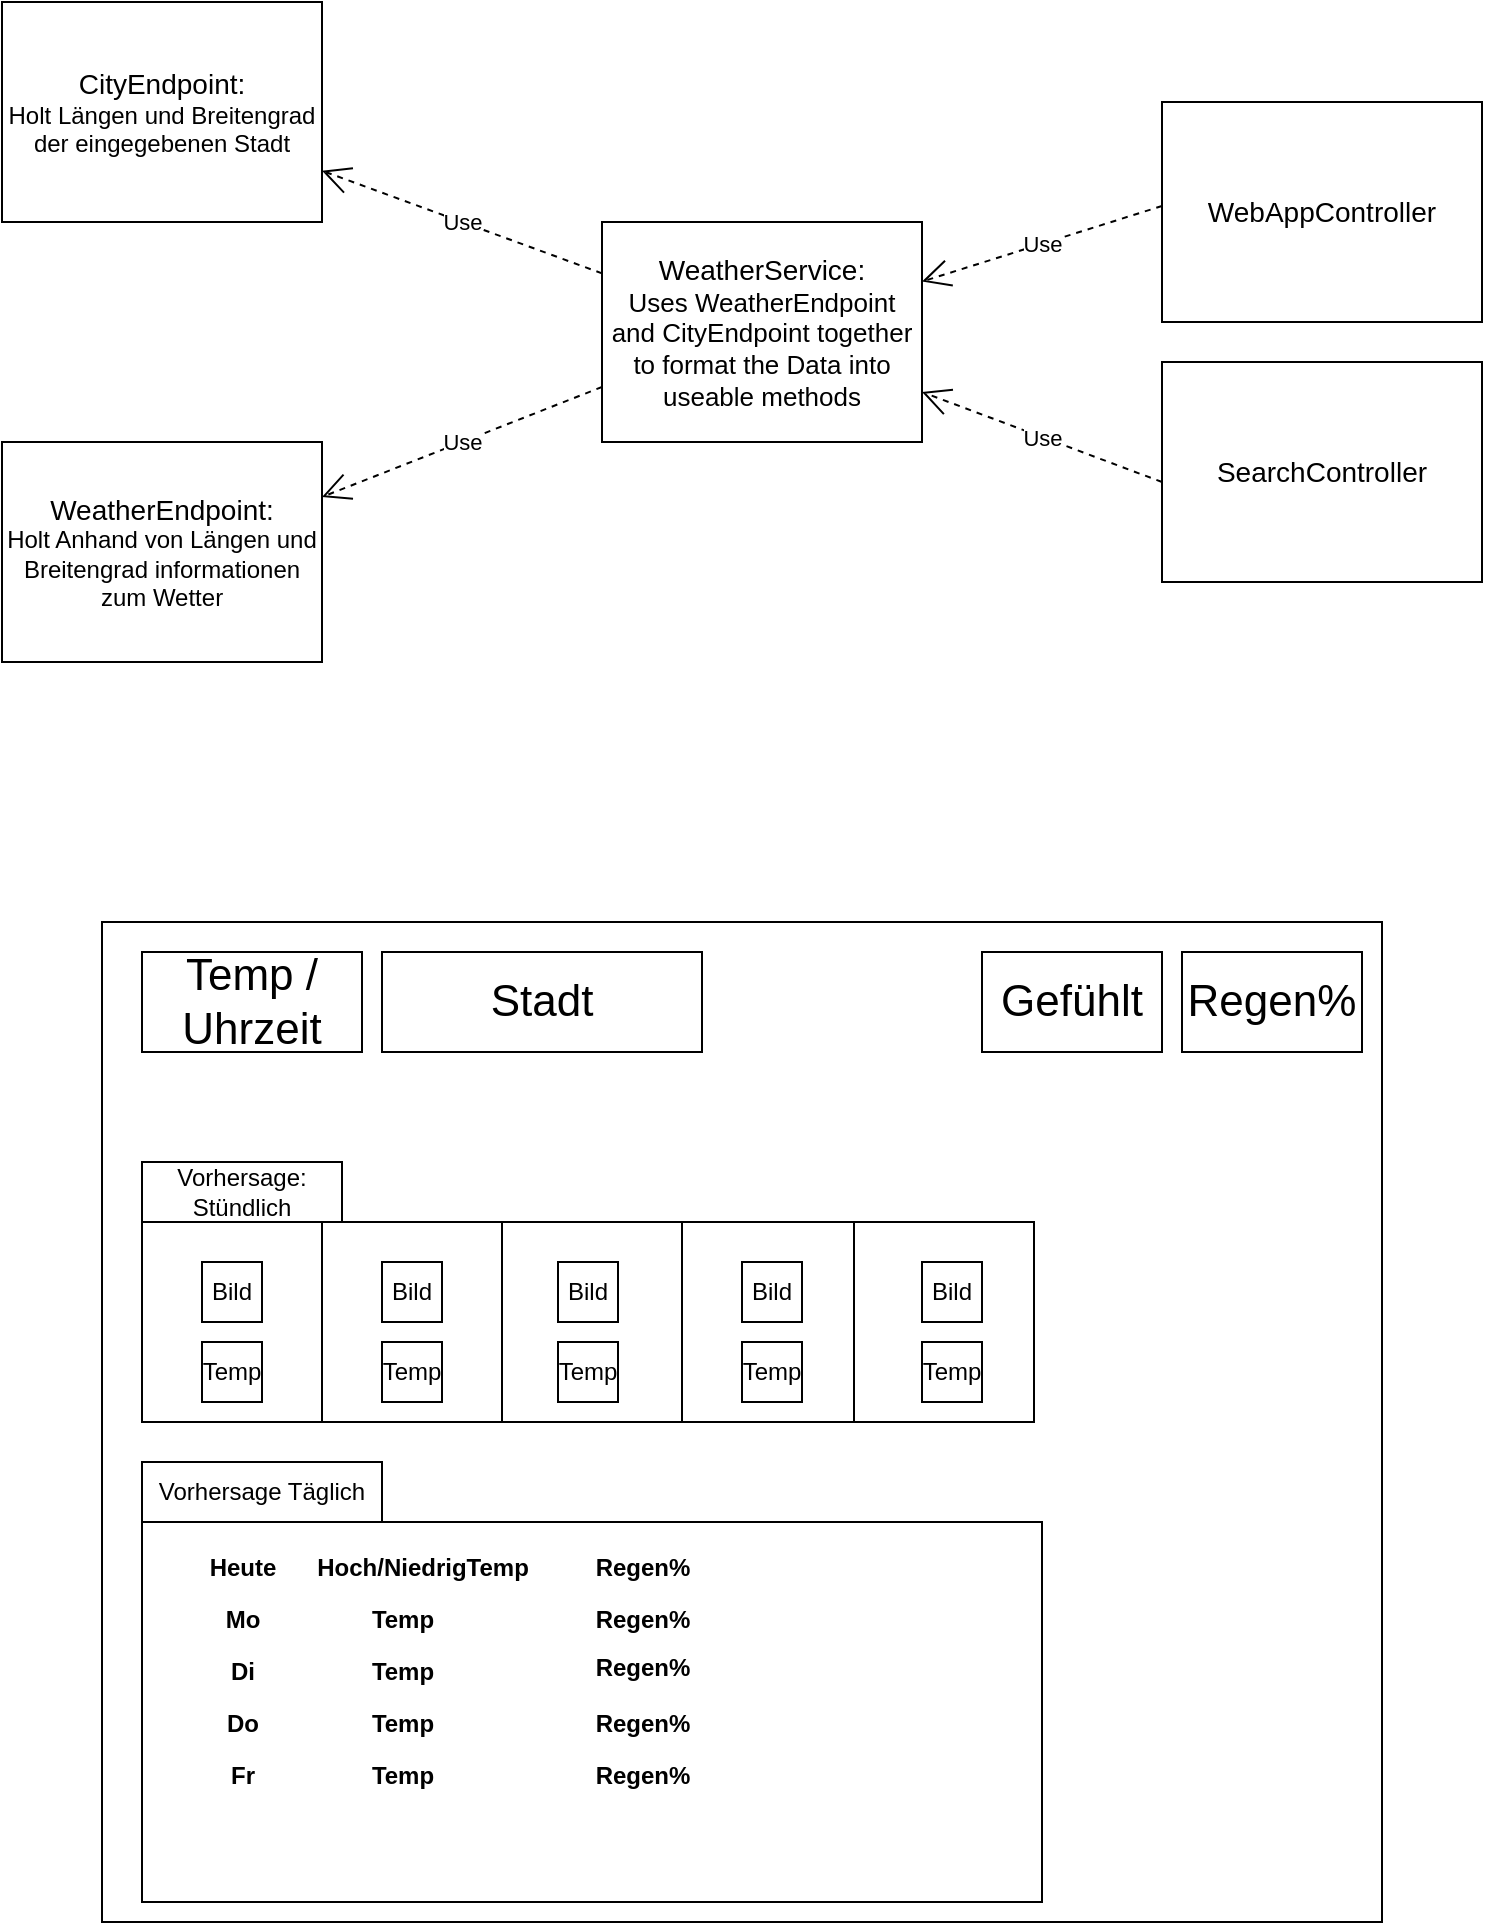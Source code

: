 <mxfile version="24.6.3" type="device">
  <diagram name="Seite-1" id="cd1SYrcaDmPCXQ9frE4y">
    <mxGraphModel dx="1393" dy="758" grid="1" gridSize="10" guides="1" tooltips="1" connect="1" arrows="1" fold="1" page="1" pageScale="1" pageWidth="827" pageHeight="1169" math="0" shadow="0">
      <root>
        <mxCell id="0" />
        <mxCell id="1" parent="0" />
        <mxCell id="rQm5PKmlF0nse6cL3SRx-5" value="&lt;div style=&quot;&quot;&gt;&lt;span style=&quot;font-size: 14px;&quot;&gt;CityEndpoint:&lt;/span&gt;&lt;br&gt;&lt;font style=&quot;font-size: 12px;&quot;&gt;Holt Längen und Breitengrad der eingegebenen Stadt&lt;/font&gt;&lt;/div&gt;" style="html=1;whiteSpace=wrap;" vertex="1" parent="1">
          <mxGeometry x="44" y="110" width="160" height="110" as="geometry" />
        </mxCell>
        <mxCell id="rQm5PKmlF0nse6cL3SRx-6" value="&lt;div style=&quot;&quot;&gt;&lt;font style=&quot;font-size: 14px;&quot;&gt;WeatherEndpoint:&lt;/font&gt;&lt;/div&gt;&lt;div style=&quot;&quot;&gt;&lt;font style=&quot;font-size: 12px;&quot;&gt;Holt Anhand von Längen und Breitengrad informationen zum Wetter&lt;/font&gt;&lt;/div&gt;" style="html=1;whiteSpace=wrap;" vertex="1" parent="1">
          <mxGeometry x="44" y="330" width="160" height="110" as="geometry" />
        </mxCell>
        <mxCell id="rQm5PKmlF0nse6cL3SRx-7" value="&lt;div style=&quot;&quot;&gt;&lt;span style=&quot;font-size: 14px;&quot;&gt;WebAppController&lt;br&gt;&lt;/span&gt;&lt;/div&gt;" style="html=1;whiteSpace=wrap;" vertex="1" parent="1">
          <mxGeometry x="624" y="160" width="160" height="110" as="geometry" />
        </mxCell>
        <mxCell id="rQm5PKmlF0nse6cL3SRx-8" value="&lt;div style=&quot;&quot;&gt;&lt;span style=&quot;font-size: 14px;&quot;&gt;SearchController&lt;br&gt;&lt;/span&gt;&lt;/div&gt;" style="html=1;whiteSpace=wrap;" vertex="1" parent="1">
          <mxGeometry x="624" y="290" width="160" height="110" as="geometry" />
        </mxCell>
        <mxCell id="rQm5PKmlF0nse6cL3SRx-9" value="&lt;div style=&quot;&quot;&gt;&lt;span style=&quot;font-size: 14px;&quot;&gt;WeatherService:&lt;/span&gt;&lt;br&gt;&lt;font style=&quot;font-size: 13px;&quot;&gt;Uses WeatherEndpoint and CityEndpoint together to format the Data into useable methods&lt;/font&gt;&lt;/div&gt;" style="html=1;whiteSpace=wrap;" vertex="1" parent="1">
          <mxGeometry x="344" y="220" width="160" height="110" as="geometry" />
        </mxCell>
        <mxCell id="rQm5PKmlF0nse6cL3SRx-10" value="" style="html=1;whiteSpace=wrap;" vertex="1" parent="1">
          <mxGeometry x="94" y="570" width="640" height="500" as="geometry" />
        </mxCell>
        <mxCell id="rQm5PKmlF0nse6cL3SRx-11" value="&lt;font style=&quot;font-size: 22px;&quot;&gt;Temp / Uhrzeit&lt;/font&gt;" style="html=1;whiteSpace=wrap;" vertex="1" parent="1">
          <mxGeometry x="114" y="585" width="110" height="50" as="geometry" />
        </mxCell>
        <mxCell id="rQm5PKmlF0nse6cL3SRx-12" value="&lt;font style=&quot;font-size: 22px;&quot;&gt;Regen%&lt;/font&gt;" style="html=1;whiteSpace=wrap;" vertex="1" parent="1">
          <mxGeometry x="634" y="585" width="90" height="50" as="geometry" />
        </mxCell>
        <mxCell id="rQm5PKmlF0nse6cL3SRx-13" value="&lt;font style=&quot;font-size: 22px;&quot;&gt;Gefühlt&lt;/font&gt;" style="html=1;whiteSpace=wrap;" vertex="1" parent="1">
          <mxGeometry x="534" y="585" width="90" height="50" as="geometry" />
        </mxCell>
        <mxCell id="rQm5PKmlF0nse6cL3SRx-14" value="&lt;font style=&quot;font-size: 22px;&quot;&gt;Stadt&lt;/font&gt;" style="html=1;whiteSpace=wrap;" vertex="1" parent="1">
          <mxGeometry x="234" y="585" width="160" height="50" as="geometry" />
        </mxCell>
        <mxCell id="rQm5PKmlF0nse6cL3SRx-21" value="" style="group" vertex="1" connectable="0" parent="1">
          <mxGeometry x="114" y="700" width="446" height="120" as="geometry" />
        </mxCell>
        <mxCell id="rQm5PKmlF0nse6cL3SRx-15" value="" style="html=1;whiteSpace=wrap;" vertex="1" parent="rQm5PKmlF0nse6cL3SRx-21">
          <mxGeometry y="20" width="110" height="100" as="geometry" />
        </mxCell>
        <mxCell id="rQm5PKmlF0nse6cL3SRx-16" value="" style="html=1;whiteSpace=wrap;" vertex="1" parent="rQm5PKmlF0nse6cL3SRx-21">
          <mxGeometry x="90" y="20" width="110" height="100" as="geometry" />
        </mxCell>
        <mxCell id="rQm5PKmlF0nse6cL3SRx-17" value="" style="html=1;whiteSpace=wrap;" vertex="1" parent="rQm5PKmlF0nse6cL3SRx-21">
          <mxGeometry x="180" y="20" width="110" height="100" as="geometry" />
        </mxCell>
        <mxCell id="rQm5PKmlF0nse6cL3SRx-18" value="" style="html=1;whiteSpace=wrap;" vertex="1" parent="rQm5PKmlF0nse6cL3SRx-21">
          <mxGeometry x="270" y="20" width="110" height="100" as="geometry" />
        </mxCell>
        <mxCell id="rQm5PKmlF0nse6cL3SRx-19" value="" style="html=1;whiteSpace=wrap;" vertex="1" parent="rQm5PKmlF0nse6cL3SRx-21">
          <mxGeometry x="356" y="20" width="90" height="100" as="geometry" />
        </mxCell>
        <mxCell id="rQm5PKmlF0nse6cL3SRx-20" value="Vorhersage: Stündlich" style="html=1;whiteSpace=wrap;" vertex="1" parent="rQm5PKmlF0nse6cL3SRx-21">
          <mxGeometry y="-10" width="100" height="30" as="geometry" />
        </mxCell>
        <mxCell id="rQm5PKmlF0nse6cL3SRx-22" value="Bild" style="html=1;whiteSpace=wrap;" vertex="1" parent="rQm5PKmlF0nse6cL3SRx-21">
          <mxGeometry x="30" y="40" width="30" height="30" as="geometry" />
        </mxCell>
        <mxCell id="rQm5PKmlF0nse6cL3SRx-23" value="Bild" style="html=1;whiteSpace=wrap;" vertex="1" parent="rQm5PKmlF0nse6cL3SRx-21">
          <mxGeometry x="120" y="40" width="30" height="30" as="geometry" />
        </mxCell>
        <mxCell id="rQm5PKmlF0nse6cL3SRx-24" value="Bild" style="html=1;whiteSpace=wrap;" vertex="1" parent="rQm5PKmlF0nse6cL3SRx-21">
          <mxGeometry x="208" y="40" width="30" height="30" as="geometry" />
        </mxCell>
        <mxCell id="rQm5PKmlF0nse6cL3SRx-25" value="Bild" style="html=1;whiteSpace=wrap;" vertex="1" parent="rQm5PKmlF0nse6cL3SRx-21">
          <mxGeometry x="300" y="40" width="30" height="30" as="geometry" />
        </mxCell>
        <mxCell id="rQm5PKmlF0nse6cL3SRx-26" value="Bild" style="html=1;whiteSpace=wrap;" vertex="1" parent="rQm5PKmlF0nse6cL3SRx-21">
          <mxGeometry x="390" y="40" width="30" height="30" as="geometry" />
        </mxCell>
        <mxCell id="rQm5PKmlF0nse6cL3SRx-39" value="Temp" style="html=1;whiteSpace=wrap;" vertex="1" parent="rQm5PKmlF0nse6cL3SRx-21">
          <mxGeometry x="30" y="80" width="30" height="30" as="geometry" />
        </mxCell>
        <mxCell id="rQm5PKmlF0nse6cL3SRx-53" value="Temp" style="html=1;whiteSpace=wrap;" vertex="1" parent="rQm5PKmlF0nse6cL3SRx-21">
          <mxGeometry x="120" y="80" width="30" height="30" as="geometry" />
        </mxCell>
        <mxCell id="rQm5PKmlF0nse6cL3SRx-54" value="Temp" style="html=1;whiteSpace=wrap;" vertex="1" parent="rQm5PKmlF0nse6cL3SRx-21">
          <mxGeometry x="208" y="80" width="30" height="30" as="geometry" />
        </mxCell>
        <mxCell id="rQm5PKmlF0nse6cL3SRx-55" value="Temp" style="html=1;whiteSpace=wrap;" vertex="1" parent="rQm5PKmlF0nse6cL3SRx-21">
          <mxGeometry x="300" y="80" width="30" height="30" as="geometry" />
        </mxCell>
        <mxCell id="rQm5PKmlF0nse6cL3SRx-56" value="Temp" style="html=1;whiteSpace=wrap;" vertex="1" parent="rQm5PKmlF0nse6cL3SRx-21">
          <mxGeometry x="390" y="80" width="30" height="30" as="geometry" />
        </mxCell>
        <mxCell id="rQm5PKmlF0nse6cL3SRx-74" value="Vorhersage Täglich" style="html=1;whiteSpace=wrap;" vertex="1" parent="1">
          <mxGeometry x="114" y="840" width="120" height="30" as="geometry" />
        </mxCell>
        <mxCell id="rQm5PKmlF0nse6cL3SRx-75" value="" style="html=1;whiteSpace=wrap;" vertex="1" parent="1">
          <mxGeometry x="114" y="870" width="450" height="190" as="geometry" />
        </mxCell>
        <mxCell id="rQm5PKmlF0nse6cL3SRx-76" value="Heute" style="text;align=center;fontStyle=1;verticalAlign=middle;spacingLeft=3;spacingRight=3;strokeColor=none;rotatable=0;points=[[0,0.5],[1,0.5]];portConstraint=eastwest;html=1;" vertex="1" parent="1">
          <mxGeometry x="124" y="880" width="80" height="26" as="geometry" />
        </mxCell>
        <mxCell id="rQm5PKmlF0nse6cL3SRx-77" value="Mo" style="text;align=center;fontStyle=1;verticalAlign=middle;spacingLeft=3;spacingRight=3;strokeColor=none;rotatable=0;points=[[0,0.5],[1,0.5]];portConstraint=eastwest;html=1;" vertex="1" parent="1">
          <mxGeometry x="124" y="906" width="80" height="26" as="geometry" />
        </mxCell>
        <mxCell id="rQm5PKmlF0nse6cL3SRx-78" value="Di" style="text;align=center;fontStyle=1;verticalAlign=middle;spacingLeft=3;spacingRight=3;strokeColor=none;rotatable=0;points=[[0,0.5],[1,0.5]];portConstraint=eastwest;html=1;" vertex="1" parent="1">
          <mxGeometry x="124" y="932" width="80" height="26" as="geometry" />
        </mxCell>
        <mxCell id="rQm5PKmlF0nse6cL3SRx-79" value="Do" style="text;align=center;fontStyle=1;verticalAlign=middle;spacingLeft=3;spacingRight=3;strokeColor=none;rotatable=0;points=[[0,0.5],[1,0.5]];portConstraint=eastwest;html=1;" vertex="1" parent="1">
          <mxGeometry x="124" y="958" width="80" height="26" as="geometry" />
        </mxCell>
        <mxCell id="rQm5PKmlF0nse6cL3SRx-80" value="Fr" style="text;align=center;fontStyle=1;verticalAlign=middle;spacingLeft=3;spacingRight=3;strokeColor=none;rotatable=0;points=[[0,0.5],[1,0.5]];portConstraint=eastwest;html=1;" vertex="1" parent="1">
          <mxGeometry x="124" y="984" width="80" height="26" as="geometry" />
        </mxCell>
        <mxCell id="rQm5PKmlF0nse6cL3SRx-81" value="Hoch/NiedrigTemp" style="text;align=center;fontStyle=1;verticalAlign=middle;spacingLeft=3;spacingRight=3;strokeColor=none;rotatable=0;points=[[0,0.5],[1,0.5]];portConstraint=eastwest;html=1;" vertex="1" parent="1">
          <mxGeometry x="214" y="880" width="80" height="26" as="geometry" />
        </mxCell>
        <mxCell id="rQm5PKmlF0nse6cL3SRx-82" value="Temp" style="text;align=center;fontStyle=1;verticalAlign=middle;spacingLeft=3;spacingRight=3;strokeColor=none;rotatable=0;points=[[0,0.5],[1,0.5]];portConstraint=eastwest;html=1;" vertex="1" parent="1">
          <mxGeometry x="204" y="906" width="80" height="26" as="geometry" />
        </mxCell>
        <mxCell id="rQm5PKmlF0nse6cL3SRx-83" value="Temp" style="text;align=center;fontStyle=1;verticalAlign=middle;spacingLeft=3;spacingRight=3;strokeColor=none;rotatable=0;points=[[0,0.5],[1,0.5]];portConstraint=eastwest;html=1;" vertex="1" parent="1">
          <mxGeometry x="204" y="932" width="80" height="26" as="geometry" />
        </mxCell>
        <mxCell id="rQm5PKmlF0nse6cL3SRx-84" value="Temp" style="text;align=center;fontStyle=1;verticalAlign=middle;spacingLeft=3;spacingRight=3;strokeColor=none;rotatable=0;points=[[0,0.5],[1,0.5]];portConstraint=eastwest;html=1;" vertex="1" parent="1">
          <mxGeometry x="204" y="958" width="80" height="26" as="geometry" />
        </mxCell>
        <mxCell id="rQm5PKmlF0nse6cL3SRx-85" value="Temp" style="text;align=center;fontStyle=1;verticalAlign=middle;spacingLeft=3;spacingRight=3;strokeColor=none;rotatable=0;points=[[0,0.5],[1,0.5]];portConstraint=eastwest;html=1;" vertex="1" parent="1">
          <mxGeometry x="204" y="984" width="80" height="26" as="geometry" />
        </mxCell>
        <mxCell id="rQm5PKmlF0nse6cL3SRx-91" value="" style="group" vertex="1" connectable="0" parent="1">
          <mxGeometry x="324" y="880" width="80" height="130" as="geometry" />
        </mxCell>
        <mxCell id="rQm5PKmlF0nse6cL3SRx-86" value="Regen%" style="text;align=center;fontStyle=1;verticalAlign=middle;spacingLeft=3;spacingRight=3;strokeColor=none;rotatable=0;points=[[0,0.5],[1,0.5]];portConstraint=eastwest;html=1;" vertex="1" parent="rQm5PKmlF0nse6cL3SRx-91">
          <mxGeometry width="80" height="26" as="geometry" />
        </mxCell>
        <mxCell id="rQm5PKmlF0nse6cL3SRx-87" value="Regen%" style="text;align=center;fontStyle=1;verticalAlign=middle;spacingLeft=3;spacingRight=3;strokeColor=none;rotatable=0;points=[[0,0.5],[1,0.5]];portConstraint=eastwest;html=1;" vertex="1" parent="rQm5PKmlF0nse6cL3SRx-91">
          <mxGeometry y="26" width="80" height="26" as="geometry" />
        </mxCell>
        <mxCell id="rQm5PKmlF0nse6cL3SRx-88" value="Regen%" style="text;align=center;fontStyle=1;verticalAlign=middle;spacingLeft=3;spacingRight=3;strokeColor=none;rotatable=0;points=[[0,0.5],[1,0.5]];portConstraint=eastwest;html=1;" vertex="1" parent="rQm5PKmlF0nse6cL3SRx-91">
          <mxGeometry y="50" width="80" height="26" as="geometry" />
        </mxCell>
        <mxCell id="rQm5PKmlF0nse6cL3SRx-89" value="Regen%" style="text;align=center;fontStyle=1;verticalAlign=middle;spacingLeft=3;spacingRight=3;strokeColor=none;rotatable=0;points=[[0,0.5],[1,0.5]];portConstraint=eastwest;html=1;" vertex="1" parent="rQm5PKmlF0nse6cL3SRx-91">
          <mxGeometry y="78" width="80" height="26" as="geometry" />
        </mxCell>
        <mxCell id="rQm5PKmlF0nse6cL3SRx-90" value="Regen%" style="text;align=center;fontStyle=1;verticalAlign=middle;spacingLeft=3;spacingRight=3;strokeColor=none;rotatable=0;points=[[0,0.5],[1,0.5]];portConstraint=eastwest;html=1;" vertex="1" parent="rQm5PKmlF0nse6cL3SRx-91">
          <mxGeometry y="104" width="80" height="26" as="geometry" />
        </mxCell>
        <mxCell id="rQm5PKmlF0nse6cL3SRx-92" value="Use" style="endArrow=open;endSize=12;dashed=1;html=1;rounded=0;" edge="1" parent="1" source="rQm5PKmlF0nse6cL3SRx-9" target="rQm5PKmlF0nse6cL3SRx-5">
          <mxGeometry width="160" relative="1" as="geometry">
            <mxPoint x="354" y="300" as="sourcePoint" />
            <mxPoint x="514" y="300" as="targetPoint" />
          </mxGeometry>
        </mxCell>
        <mxCell id="rQm5PKmlF0nse6cL3SRx-93" value="Use" style="endArrow=open;endSize=12;dashed=1;html=1;rounded=0;exitX=0;exitY=0.75;exitDx=0;exitDy=0;entryX=1;entryY=0.25;entryDx=0;entryDy=0;" edge="1" parent="1" source="rQm5PKmlF0nse6cL3SRx-9" target="rQm5PKmlF0nse6cL3SRx-6">
          <mxGeometry width="160" relative="1" as="geometry">
            <mxPoint x="324" y="272" as="sourcePoint" />
            <mxPoint x="184" y="220" as="targetPoint" />
          </mxGeometry>
        </mxCell>
        <mxCell id="rQm5PKmlF0nse6cL3SRx-94" value="Use" style="endArrow=open;endSize=12;dashed=1;html=1;rounded=0;" edge="1" parent="1" target="rQm5PKmlF0nse6cL3SRx-9">
          <mxGeometry width="160" relative="1" as="geometry">
            <mxPoint x="624" y="212" as="sourcePoint" />
            <mxPoint x="484" y="160" as="targetPoint" />
          </mxGeometry>
        </mxCell>
        <mxCell id="rQm5PKmlF0nse6cL3SRx-95" value="Use" style="endArrow=open;endSize=12;dashed=1;html=1;rounded=0;" edge="1" parent="1" target="rQm5PKmlF0nse6cL3SRx-9">
          <mxGeometry width="160" relative="1" as="geometry">
            <mxPoint x="624" y="350" as="sourcePoint" />
            <mxPoint x="504" y="388" as="targetPoint" />
          </mxGeometry>
        </mxCell>
      </root>
    </mxGraphModel>
  </diagram>
</mxfile>
